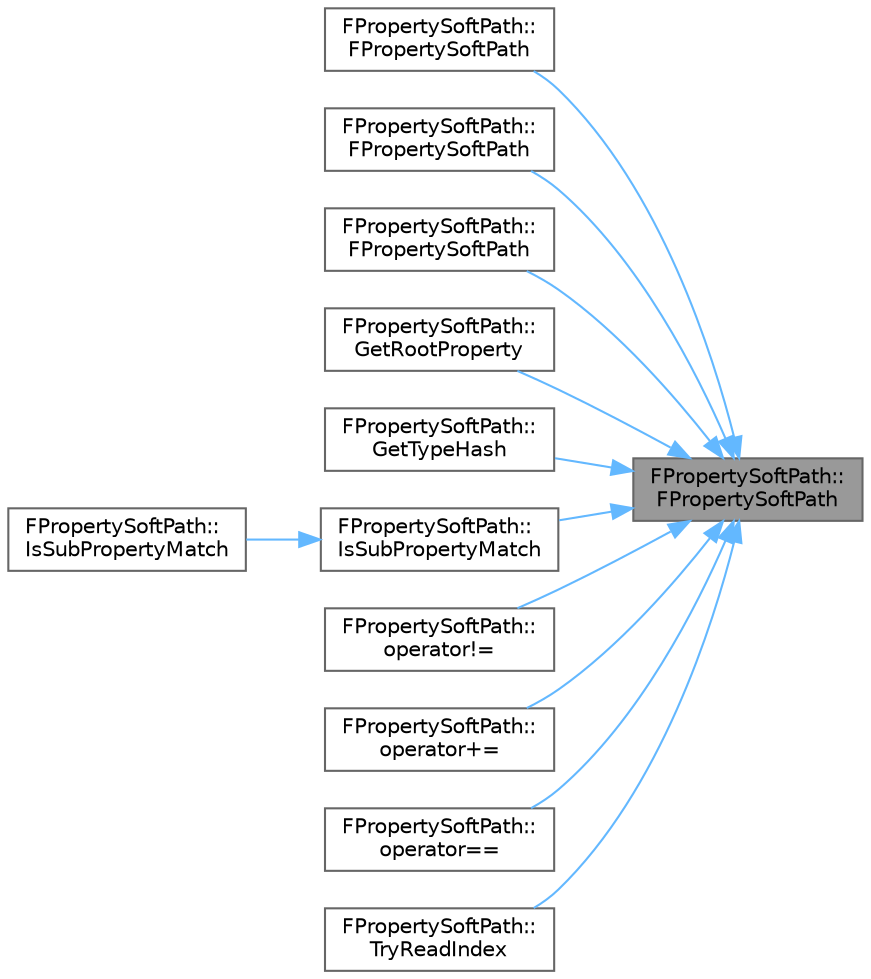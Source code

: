 digraph "FPropertySoftPath::FPropertySoftPath"
{
 // INTERACTIVE_SVG=YES
 // LATEX_PDF_SIZE
  bgcolor="transparent";
  edge [fontname=Helvetica,fontsize=10,labelfontname=Helvetica,labelfontsize=10];
  node [fontname=Helvetica,fontsize=10,shape=box,height=0.2,width=0.4];
  rankdir="RL";
  Node1 [id="Node000001",label="FPropertySoftPath::\lFPropertySoftPath",height=0.2,width=0.4,color="gray40", fillcolor="grey60", style="filled", fontcolor="black",tooltip=" "];
  Node1 -> Node2 [id="edge1_Node000001_Node000002",dir="back",color="steelblue1",style="solid",tooltip=" "];
  Node2 [id="Node000002",label="FPropertySoftPath::\lFPropertySoftPath",height=0.2,width=0.4,color="grey40", fillcolor="white", style="filled",URL="$d6/db6/structFPropertySoftPath.html#aa496b037af70db5c9e7de22bcd59465e",tooltip=" "];
  Node1 -> Node3 [id="edge2_Node000001_Node000003",dir="back",color="steelblue1",style="solid",tooltip=" "];
  Node3 [id="Node000003",label="FPropertySoftPath::\lFPropertySoftPath",height=0.2,width=0.4,color="grey40", fillcolor="white", style="filled",URL="$d6/db6/structFPropertySoftPath.html#a7c170f5a83cc16ba2a1c357440b4c86b",tooltip=" "];
  Node1 -> Node4 [id="edge3_Node000001_Node000004",dir="back",color="steelblue1",style="solid",tooltip=" "];
  Node4 [id="Node000004",label="FPropertySoftPath::\lFPropertySoftPath",height=0.2,width=0.4,color="grey40", fillcolor="white", style="filled",URL="$d6/db6/structFPropertySoftPath.html#af852cb8190effadb66471be8d42c79a3",tooltip=" "];
  Node1 -> Node5 [id="edge4_Node000001_Node000005",dir="back",color="steelblue1",style="solid",tooltip=" "];
  Node5 [id="Node000005",label="FPropertySoftPath::\lGetRootProperty",height=0.2,width=0.4,color="grey40", fillcolor="white", style="filled",URL="$d6/db6/structFPropertySoftPath.html#afc0bef0074df5da508c045a70aa9077b",tooltip=" "];
  Node1 -> Node6 [id="edge5_Node000001_Node000006",dir="back",color="steelblue1",style="solid",tooltip=" "];
  Node6 [id="Node000006",label="FPropertySoftPath::\lGetTypeHash",height=0.2,width=0.4,color="grey40", fillcolor="white", style="filled",URL="$d6/db6/structFPropertySoftPath.html#a17f8f0b766ec55289ea27ad1577b8174",tooltip=" "];
  Node1 -> Node7 [id="edge6_Node000001_Node000007",dir="back",color="steelblue1",style="solid",tooltip=" "];
  Node7 [id="Node000007",label="FPropertySoftPath::\lIsSubPropertyMatch",height=0.2,width=0.4,color="grey40", fillcolor="white", style="filled",URL="$d6/db6/structFPropertySoftPath.html#abdb846b91fdd7c12f061818734228110",tooltip="Indicates whether a given path is a base path of the current path."];
  Node7 -> Node8 [id="edge7_Node000007_Node000008",dir="back",color="steelblue1",style="solid",tooltip=" "];
  Node8 [id="Node000008",label="FPropertySoftPath::\lIsSubPropertyMatch",height=0.2,width=0.4,color="grey40", fillcolor="white", style="filled",URL="$d6/db6/structFPropertySoftPath.html#a2200ef8f67fc9cbe6ad80146c21f3e13",tooltip="Indicates whether a given property name is a base path of the current path."];
  Node1 -> Node9 [id="edge8_Node000001_Node000009",dir="back",color="steelblue1",style="solid",tooltip=" "];
  Node9 [id="Node000009",label="FPropertySoftPath::\loperator!=",height=0.2,width=0.4,color="grey40", fillcolor="white", style="filled",URL="$d6/db6/structFPropertySoftPath.html#a463025feecb8957d8ad1a2b9505e7e14",tooltip=" "];
  Node1 -> Node10 [id="edge9_Node000001_Node000010",dir="back",color="steelblue1",style="solid",tooltip=" "];
  Node10 [id="Node000010",label="FPropertySoftPath::\loperator+=",height=0.2,width=0.4,color="grey40", fillcolor="white", style="filled",URL="$d6/db6/structFPropertySoftPath.html#a7ac3b8f6eba91b658b72850cf199e062",tooltip=" "];
  Node1 -> Node11 [id="edge10_Node000001_Node000011",dir="back",color="steelblue1",style="solid",tooltip=" "];
  Node11 [id="Node000011",label="FPropertySoftPath::\loperator==",height=0.2,width=0.4,color="grey40", fillcolor="white", style="filled",URL="$d6/db6/structFPropertySoftPath.html#a052ece2ddb428eec6e1a2edb00989fa3",tooltip=" "];
  Node1 -> Node12 [id="edge11_Node000001_Node000012",dir="back",color="steelblue1",style="solid",tooltip=" "];
  Node12 [id="Node000012",label="FPropertySoftPath::\lTryReadIndex",height=0.2,width=0.4,color="grey40", fillcolor="white", style="filled",URL="$d6/db6/structFPropertySoftPath.html#aa47f8bc34bd7f06b1d0179b4f007c1ee",tooltip=" "];
}
